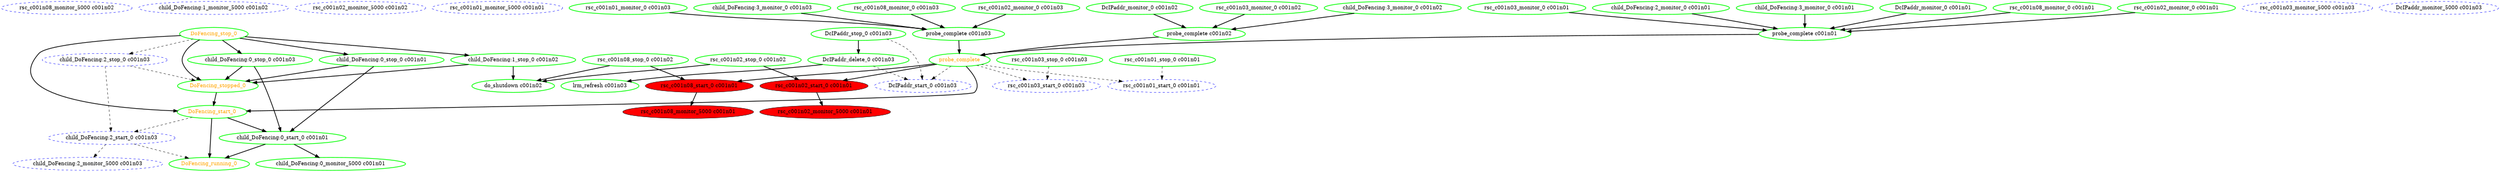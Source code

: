 digraph "g" {
	size = "30,30"
"rsc_c001n08_monitor_5000 c001n02" [ style="dashed" color="blue" fontcolor="black" ]
"child_DoFencing:1_monitor_5000 c001n02" [ style="dashed" color="blue" fontcolor="black" ]
"rsc_c001n02_monitor_5000 c001n02" [ style="dashed" color="blue" fontcolor="black" ]
"rsc_c001n01_monitor_5000 c001n01" [ style="dashed" color="blue" fontcolor="black" ]
"child_DoFencing:0_monitor_5000 c001n01" [ style=bold color="green" fontcolor="black" ]
"child_DoFencing:2_monitor_5000 c001n03" [ style="dashed" color="blue" fontcolor="black" ]
"rsc_c001n03_monitor_5000 c001n03" [ style="dashed" color="blue" fontcolor="black" ]
"DcIPaddr_stop_0 c001n03" [ style=bold color="green" fontcolor="black" ]
"DcIPaddr_monitor_5000 c001n03" [ style="dashed" color="blue" fontcolor="black" ]
"DcIPaddr_delete_0 c001n03" [ style=bold color="green" fontcolor="black" ]
"lrm_refresh c001n03" [ style=bold color="green" fontcolor="black" ]
"probe_complete" [ style=bold color="green" fontcolor="orange" ]
"probe_complete c001n02" [ style=bold color="green" fontcolor="black" ]
"DcIPaddr_monitor_0 c001n02" [ style=bold color="green" fontcolor="black" ]
"rsc_c001n03_monitor_0 c001n02" [ style=bold color="green" fontcolor="black" ]
"child_DoFencing:3_monitor_0 c001n02" [ style=bold color="green" fontcolor="black" ]
"probe_complete c001n01" [ style=bold color="green" fontcolor="black" ]
"DcIPaddr_monitor_0 c001n01" [ style=bold color="green" fontcolor="black" ]
"rsc_c001n08_monitor_0 c001n01" [ style=bold color="green" fontcolor="black" ]
"rsc_c001n02_monitor_0 c001n01" [ style=bold color="green" fontcolor="black" ]
"rsc_c001n03_monitor_0 c001n01" [ style=bold color="green" fontcolor="black" ]
"child_DoFencing:2_monitor_0 c001n01" [ style=bold color="green" fontcolor="black" ]
"child_DoFencing:3_monitor_0 c001n01" [ style=bold color="green" fontcolor="black" ]
"probe_complete c001n03" [ style=bold color="green" fontcolor="black" ]
"rsc_c001n08_monitor_0 c001n03" [ style=bold color="green" fontcolor="black" ]
"rsc_c001n02_monitor_0 c001n03" [ style=bold color="green" fontcolor="black" ]
"rsc_c001n01_monitor_0 c001n03" [ style=bold color="green" fontcolor="black" ]
"child_DoFencing:3_monitor_0 c001n03" [ style=bold color="green" fontcolor="black" ]
"DcIPaddr_start_0 c001n03" [ style="dashed" color="blue" fontcolor="black" ]
"rsc_c001n08_stop_0 c001n02" [ style=bold color="green" fontcolor="black" ]
"rsc_c001n08_start_0 c001n01" [ font_color=purple style=filled fillcolor=red ]
"rsc_c001n08_monitor_5000 c001n01" [ font_color=purple style=filled fillcolor=red ]
"rsc_c001n02_stop_0 c001n02" [ style=bold color="green" fontcolor="black" ]
"rsc_c001n02_start_0 c001n01" [ font_color=purple style=filled fillcolor=red ]
"rsc_c001n02_monitor_5000 c001n01" [ font_color=purple style=filled fillcolor=red ]
"rsc_c001n03_stop_0 c001n03" [ style=bold color="green" fontcolor="black" ]
"rsc_c001n03_start_0 c001n03" [ style="dashed" color="blue" fontcolor="black" ]
"rsc_c001n01_stop_0 c001n01" [ style=bold color="green" fontcolor="black" ]
"rsc_c001n01_start_0 c001n01" [ style="dashed" color="blue" fontcolor="black" ]
"child_DoFencing:0_stop_0 c001n01" [ style=bold color="green" fontcolor="black" ]
"child_DoFencing:0_stop_0 c001n03" [ style=bold color="green" fontcolor="black" ]
"child_DoFencing:0_start_0 c001n01" [ style=bold color="green" fontcolor="black" ]
"child_DoFencing:1_stop_0 c001n02" [ style=bold color="green" fontcolor="black" ]
"child_DoFencing:2_stop_0 c001n03" [ style="dashed" color="blue" fontcolor="black" ]
"child_DoFencing:2_start_0 c001n03" [ style="dashed" color="blue" fontcolor="black" ]
"DoFencing_start_0" [ style=bold color="green" fontcolor="orange" ]
"DoFencing_running_0" [ style=bold color="green" fontcolor="orange" ]
"DoFencing_stop_0" [ style=bold color="green" fontcolor="orange" ]
"DoFencing_stopped_0" [ style=bold color="green" fontcolor="orange" ]
"do_shutdown c001n02" [ style=bold color="green" fontcolor="black" ]
"child_DoFencing:0_start_0 c001n01" -> "child_DoFencing:0_monitor_5000 c001n01" [ style = bold]
"child_DoFencing:2_start_0 c001n03" -> "child_DoFencing:2_monitor_5000 c001n03" [ style = dashed]
"DcIPaddr_stop_0 c001n03" -> "DcIPaddr_delete_0 c001n03" [ style = bold]
"DcIPaddr_delete_0 c001n03" -> "lrm_refresh c001n03" [ style = bold]
"probe_complete c001n02" -> "probe_complete" [ style = bold]
"probe_complete c001n01" -> "probe_complete" [ style = bold]
"probe_complete c001n03" -> "probe_complete" [ style = bold]
"DcIPaddr_monitor_0 c001n02" -> "probe_complete c001n02" [ style = bold]
"rsc_c001n03_monitor_0 c001n02" -> "probe_complete c001n02" [ style = bold]
"child_DoFencing:3_monitor_0 c001n02" -> "probe_complete c001n02" [ style = bold]
"DcIPaddr_monitor_0 c001n01" -> "probe_complete c001n01" [ style = bold]
"rsc_c001n08_monitor_0 c001n01" -> "probe_complete c001n01" [ style = bold]
"rsc_c001n02_monitor_0 c001n01" -> "probe_complete c001n01" [ style = bold]
"rsc_c001n03_monitor_0 c001n01" -> "probe_complete c001n01" [ style = bold]
"child_DoFencing:2_monitor_0 c001n01" -> "probe_complete c001n01" [ style = bold]
"child_DoFencing:3_monitor_0 c001n01" -> "probe_complete c001n01" [ style = bold]
"rsc_c001n08_monitor_0 c001n03" -> "probe_complete c001n03" [ style = bold]
"rsc_c001n02_monitor_0 c001n03" -> "probe_complete c001n03" [ style = bold]
"rsc_c001n01_monitor_0 c001n03" -> "probe_complete c001n03" [ style = bold]
"child_DoFencing:3_monitor_0 c001n03" -> "probe_complete c001n03" [ style = bold]
"DcIPaddr_delete_0 c001n03" -> "DcIPaddr_start_0 c001n03" [ style = dashed]
"probe_complete" -> "DcIPaddr_start_0 c001n03" [ style = dashed]
"DcIPaddr_stop_0 c001n03" -> "DcIPaddr_start_0 c001n03" [ style = dashed]
"probe_complete" -> "rsc_c001n08_start_0 c001n01" [ style = bold]
"rsc_c001n08_stop_0 c001n02" -> "rsc_c001n08_start_0 c001n01" [ style = bold]
"rsc_c001n08_start_0 c001n01" -> "rsc_c001n08_monitor_5000 c001n01" [ style = bold]
"probe_complete" -> "rsc_c001n02_start_0 c001n01" [ style = bold]
"rsc_c001n02_stop_0 c001n02" -> "rsc_c001n02_start_0 c001n01" [ style = bold]
"rsc_c001n02_start_0 c001n01" -> "rsc_c001n02_monitor_5000 c001n01" [ style = bold]
"probe_complete" -> "rsc_c001n03_start_0 c001n03" [ style = dashed]
"rsc_c001n03_stop_0 c001n03" -> "rsc_c001n03_start_0 c001n03" [ style = dashed]
"probe_complete" -> "rsc_c001n01_start_0 c001n01" [ style = dashed]
"rsc_c001n01_stop_0 c001n01" -> "rsc_c001n01_start_0 c001n01" [ style = dashed]
"DoFencing_stop_0" -> "child_DoFencing:0_stop_0 c001n01" [ style = bold]
"DoFencing_stop_0" -> "child_DoFencing:0_stop_0 c001n03" [ style = bold]
"child_DoFencing:0_stop_0 c001n01" -> "child_DoFencing:0_start_0 c001n01" [ style = bold]
"child_DoFencing:0_stop_0 c001n03" -> "child_DoFencing:0_start_0 c001n01" [ style = bold]
"DoFencing_start_0" -> "child_DoFencing:0_start_0 c001n01" [ style = bold]
"DoFencing_stop_0" -> "child_DoFencing:1_stop_0 c001n02" [ style = bold]
"DoFencing_stop_0" -> "child_DoFencing:2_stop_0 c001n03" [ style = dashed]
"child_DoFencing:2_stop_0 c001n03" -> "child_DoFencing:2_start_0 c001n03" [ style = dashed]
"DoFencing_start_0" -> "child_DoFencing:2_start_0 c001n03" [ style = dashed]
"probe_complete" -> "DoFencing_start_0" [ style = bold]
"DoFencing_stop_0" -> "DoFencing_start_0" [ style = bold]
"DoFencing_stopped_0" -> "DoFencing_start_0" [ style = bold]
"child_DoFencing:0_start_0 c001n01" -> "DoFencing_running_0" [ style = bold]
"child_DoFencing:2_start_0 c001n03" -> "DoFencing_running_0" [ style = dashed]
"DoFencing_start_0" -> "DoFencing_running_0" [ style = bold]
"child_DoFencing:0_stop_0 c001n01" -> "DoFencing_stopped_0" [ style = bold]
"child_DoFencing:0_stop_0 c001n03" -> "DoFencing_stopped_0" [ style = bold]
"child_DoFencing:1_stop_0 c001n02" -> "DoFencing_stopped_0" [ style = bold]
"child_DoFencing:2_stop_0 c001n03" -> "DoFencing_stopped_0" [ style = dashed]
"DoFencing_stop_0" -> "DoFencing_stopped_0" [ style = bold]
"rsc_c001n08_stop_0 c001n02" -> "do_shutdown c001n02" [ style = bold]
"rsc_c001n02_stop_0 c001n02" -> "do_shutdown c001n02" [ style = bold]
"child_DoFencing:1_stop_0 c001n02" -> "do_shutdown c001n02" [ style = bold]
}
